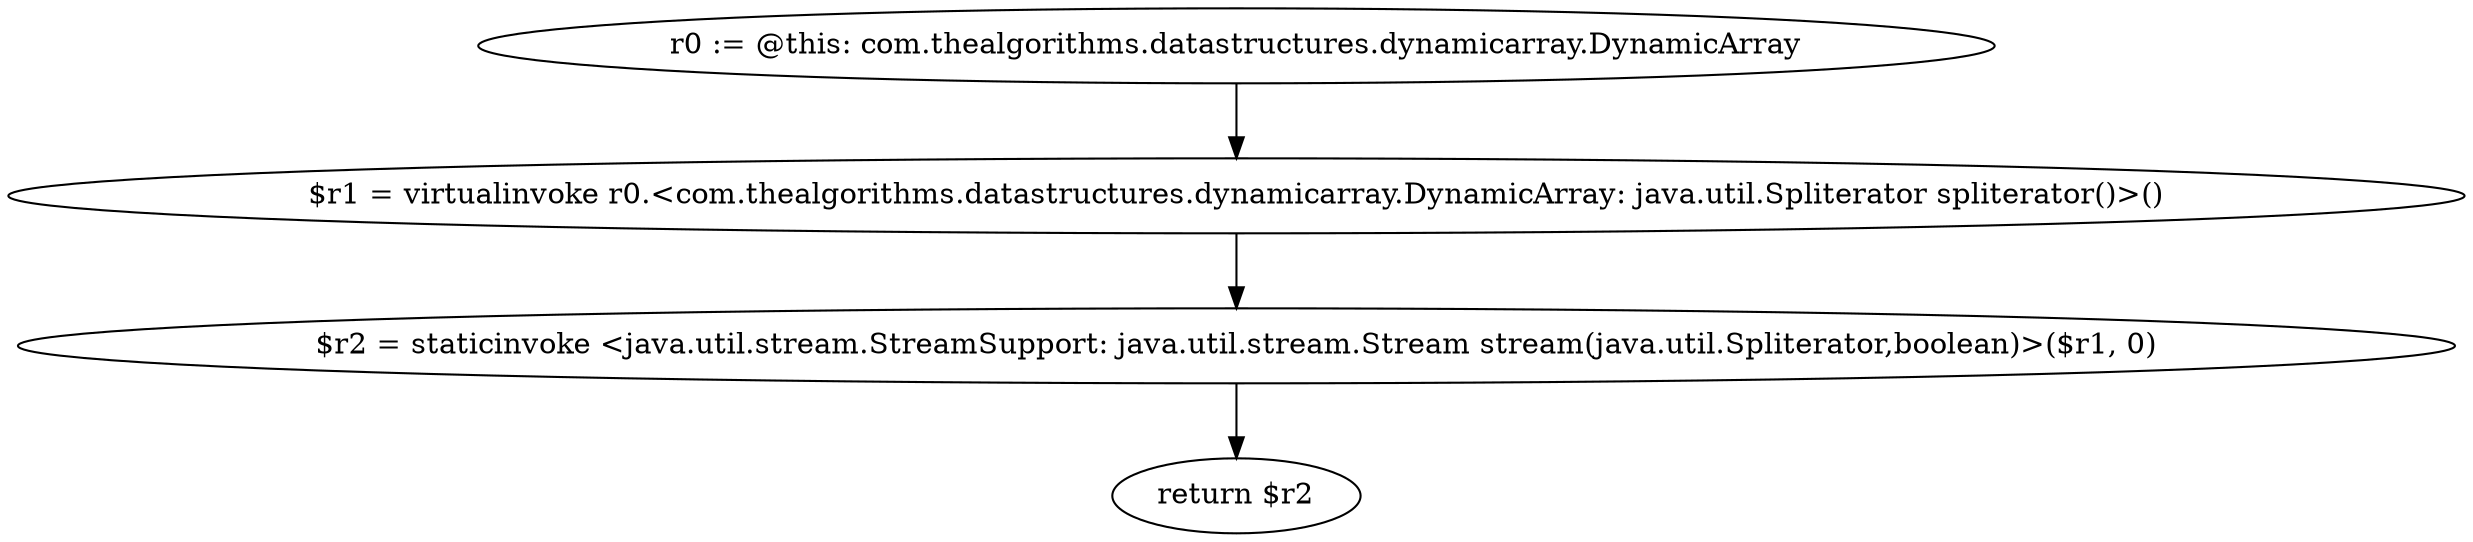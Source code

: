 digraph "unitGraph" {
    "r0 := @this: com.thealgorithms.datastructures.dynamicarray.DynamicArray"
    "$r1 = virtualinvoke r0.<com.thealgorithms.datastructures.dynamicarray.DynamicArray: java.util.Spliterator spliterator()>()"
    "$r2 = staticinvoke <java.util.stream.StreamSupport: java.util.stream.Stream stream(java.util.Spliterator,boolean)>($r1, 0)"
    "return $r2"
    "r0 := @this: com.thealgorithms.datastructures.dynamicarray.DynamicArray"->"$r1 = virtualinvoke r0.<com.thealgorithms.datastructures.dynamicarray.DynamicArray: java.util.Spliterator spliterator()>()";
    "$r1 = virtualinvoke r0.<com.thealgorithms.datastructures.dynamicarray.DynamicArray: java.util.Spliterator spliterator()>()"->"$r2 = staticinvoke <java.util.stream.StreamSupport: java.util.stream.Stream stream(java.util.Spliterator,boolean)>($r1, 0)";
    "$r2 = staticinvoke <java.util.stream.StreamSupport: java.util.stream.Stream stream(java.util.Spliterator,boolean)>($r1, 0)"->"return $r2";
}
